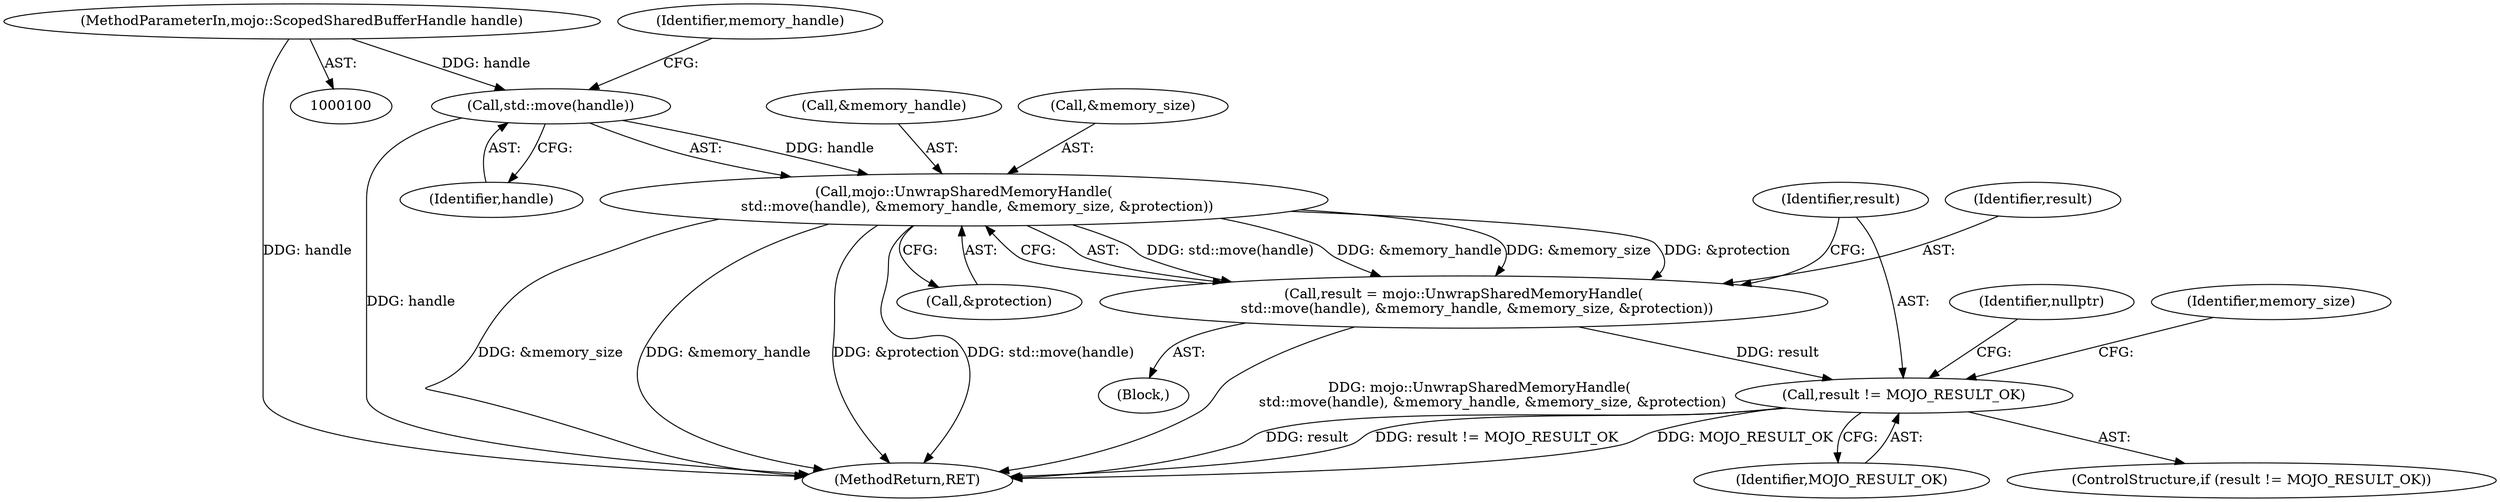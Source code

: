 digraph "0_Chrome_673ce95d481ea9368c4d4d43ac756ba1d6d9e608_8@API" {
"1000113" [label="(Call,std::move(handle))"];
"1000101" [label="(MethodParameterIn,mojo::ScopedSharedBufferHandle handle)"];
"1000112" [label="(Call,mojo::UnwrapSharedMemoryHandle(\n      std::move(handle), &memory_handle, &memory_size, &protection))"];
"1000110" [label="(Call,result = mojo::UnwrapSharedMemoryHandle(\n      std::move(handle), &memory_handle, &memory_size, &protection))"];
"1000122" [label="(Call,result != MOJO_RESULT_OK)"];
"1000121" [label="(ControlStructure,if (result != MOJO_RESULT_OK))"];
"1000114" [label="(Identifier,handle)"];
"1000123" [label="(Identifier,result)"];
"1000113" [label="(Call,std::move(handle))"];
"1000111" [label="(Identifier,result)"];
"1000122" [label="(Call,result != MOJO_RESULT_OK)"];
"1000112" [label="(Call,mojo::UnwrapSharedMemoryHandle(\n      std::move(handle), &memory_handle, &memory_size, &protection))"];
"1000110" [label="(Call,result = mojo::UnwrapSharedMemoryHandle(\n      std::move(handle), &memory_handle, &memory_size, &protection))"];
"1000102" [label="(Block,)"];
"1000115" [label="(Call,&memory_handle)"];
"1000126" [label="(Identifier,nullptr)"];
"1000162" [label="(MethodReturn,RET)"];
"1000124" [label="(Identifier,MOJO_RESULT_OK)"];
"1000119" [label="(Call,&protection)"];
"1000116" [label="(Identifier,memory_handle)"];
"1000117" [label="(Call,&memory_size)"];
"1000101" [label="(MethodParameterIn,mojo::ScopedSharedBufferHandle handle)"];
"1000128" [label="(Identifier,memory_size)"];
"1000113" -> "1000112"  [label="AST: "];
"1000113" -> "1000114"  [label="CFG: "];
"1000114" -> "1000113"  [label="AST: "];
"1000116" -> "1000113"  [label="CFG: "];
"1000113" -> "1000162"  [label="DDG: handle"];
"1000113" -> "1000112"  [label="DDG: handle"];
"1000101" -> "1000113"  [label="DDG: handle"];
"1000101" -> "1000100"  [label="AST: "];
"1000101" -> "1000162"  [label="DDG: handle"];
"1000112" -> "1000110"  [label="AST: "];
"1000112" -> "1000119"  [label="CFG: "];
"1000115" -> "1000112"  [label="AST: "];
"1000117" -> "1000112"  [label="AST: "];
"1000119" -> "1000112"  [label="AST: "];
"1000110" -> "1000112"  [label="CFG: "];
"1000112" -> "1000162"  [label="DDG: &memory_size"];
"1000112" -> "1000162"  [label="DDG: &memory_handle"];
"1000112" -> "1000162"  [label="DDG: &protection"];
"1000112" -> "1000162"  [label="DDG: std::move(handle)"];
"1000112" -> "1000110"  [label="DDG: std::move(handle)"];
"1000112" -> "1000110"  [label="DDG: &memory_handle"];
"1000112" -> "1000110"  [label="DDG: &memory_size"];
"1000112" -> "1000110"  [label="DDG: &protection"];
"1000110" -> "1000102"  [label="AST: "];
"1000111" -> "1000110"  [label="AST: "];
"1000123" -> "1000110"  [label="CFG: "];
"1000110" -> "1000162"  [label="DDG: mojo::UnwrapSharedMemoryHandle(\n      std::move(handle), &memory_handle, &memory_size, &protection)"];
"1000110" -> "1000122"  [label="DDG: result"];
"1000122" -> "1000121"  [label="AST: "];
"1000122" -> "1000124"  [label="CFG: "];
"1000123" -> "1000122"  [label="AST: "];
"1000124" -> "1000122"  [label="AST: "];
"1000126" -> "1000122"  [label="CFG: "];
"1000128" -> "1000122"  [label="CFG: "];
"1000122" -> "1000162"  [label="DDG: result"];
"1000122" -> "1000162"  [label="DDG: result != MOJO_RESULT_OK"];
"1000122" -> "1000162"  [label="DDG: MOJO_RESULT_OK"];
}
